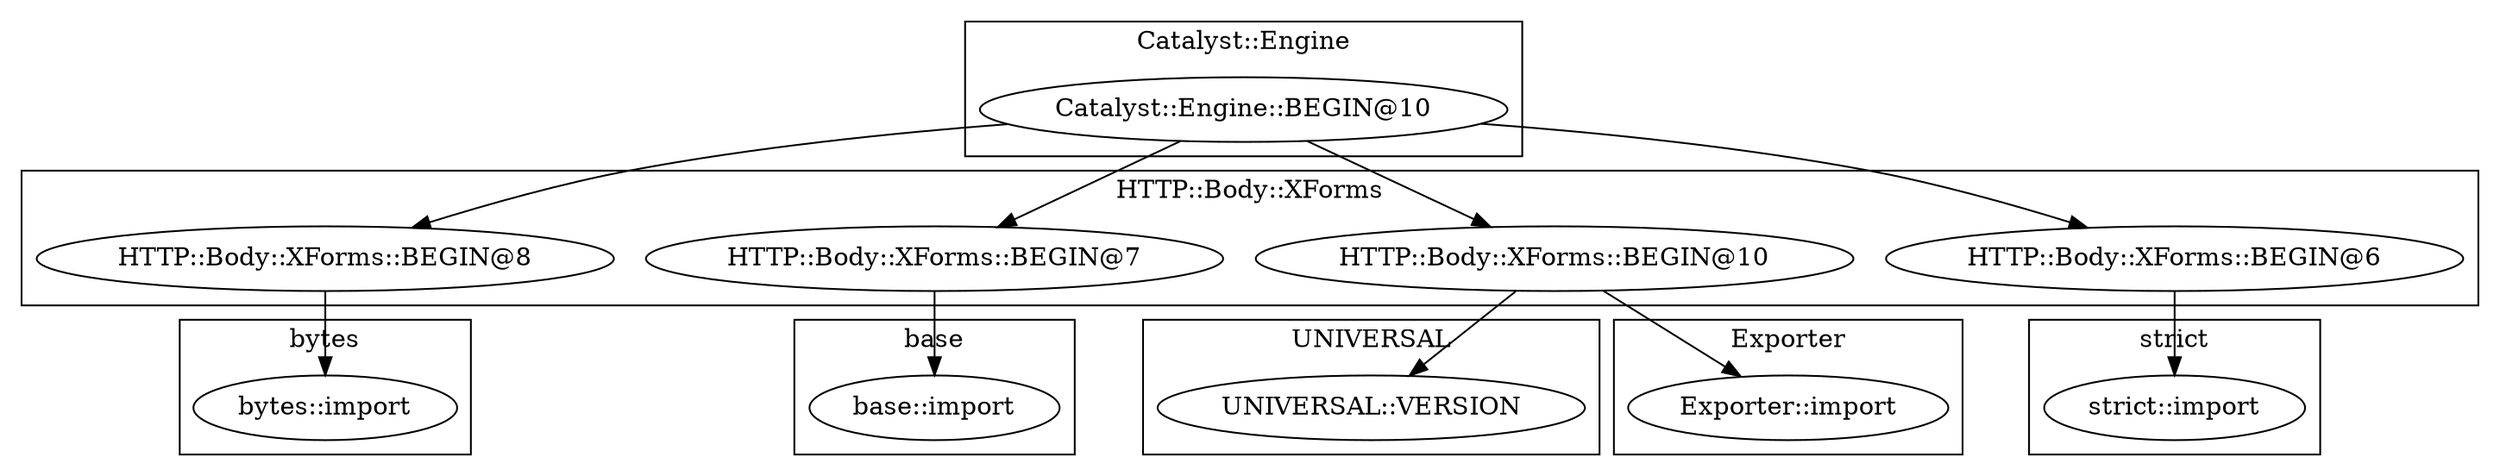 digraph {
graph [overlap=false]
subgraph cluster_UNIVERSAL {
	label="UNIVERSAL";
	"UNIVERSAL::VERSION";
}
subgraph cluster_Catalyst_Engine {
	label="Catalyst::Engine";
	"Catalyst::Engine::BEGIN@10";
}
subgraph cluster_base {
	label="base";
	"base::import";
}
subgraph cluster_Exporter {
	label="Exporter";
	"Exporter::import";
}
subgraph cluster_bytes {
	label="bytes";
	"bytes::import";
}
subgraph cluster_strict {
	label="strict";
	"strict::import";
}
subgraph cluster_HTTP_Body_XForms {
	label="HTTP::Body::XForms";
	"HTTP::Body::XForms::BEGIN@8";
	"HTTP::Body::XForms::BEGIN@7";
	"HTTP::Body::XForms::BEGIN@10";
	"HTTP::Body::XForms::BEGIN@6";
}
"Catalyst::Engine::BEGIN@10" -> "HTTP::Body::XForms::BEGIN@10";
"HTTP::Body::XForms::BEGIN@6" -> "strict::import";
"Catalyst::Engine::BEGIN@10" -> "HTTP::Body::XForms::BEGIN@8";
"HTTP::Body::XForms::BEGIN@10" -> "Exporter::import";
"HTTP::Body::XForms::BEGIN@7" -> "base::import";
"HTTP::Body::XForms::BEGIN@8" -> "bytes::import";
"Catalyst::Engine::BEGIN@10" -> "HTTP::Body::XForms::BEGIN@6";
"Catalyst::Engine::BEGIN@10" -> "HTTP::Body::XForms::BEGIN@7";
"HTTP::Body::XForms::BEGIN@10" -> "UNIVERSAL::VERSION";
}
